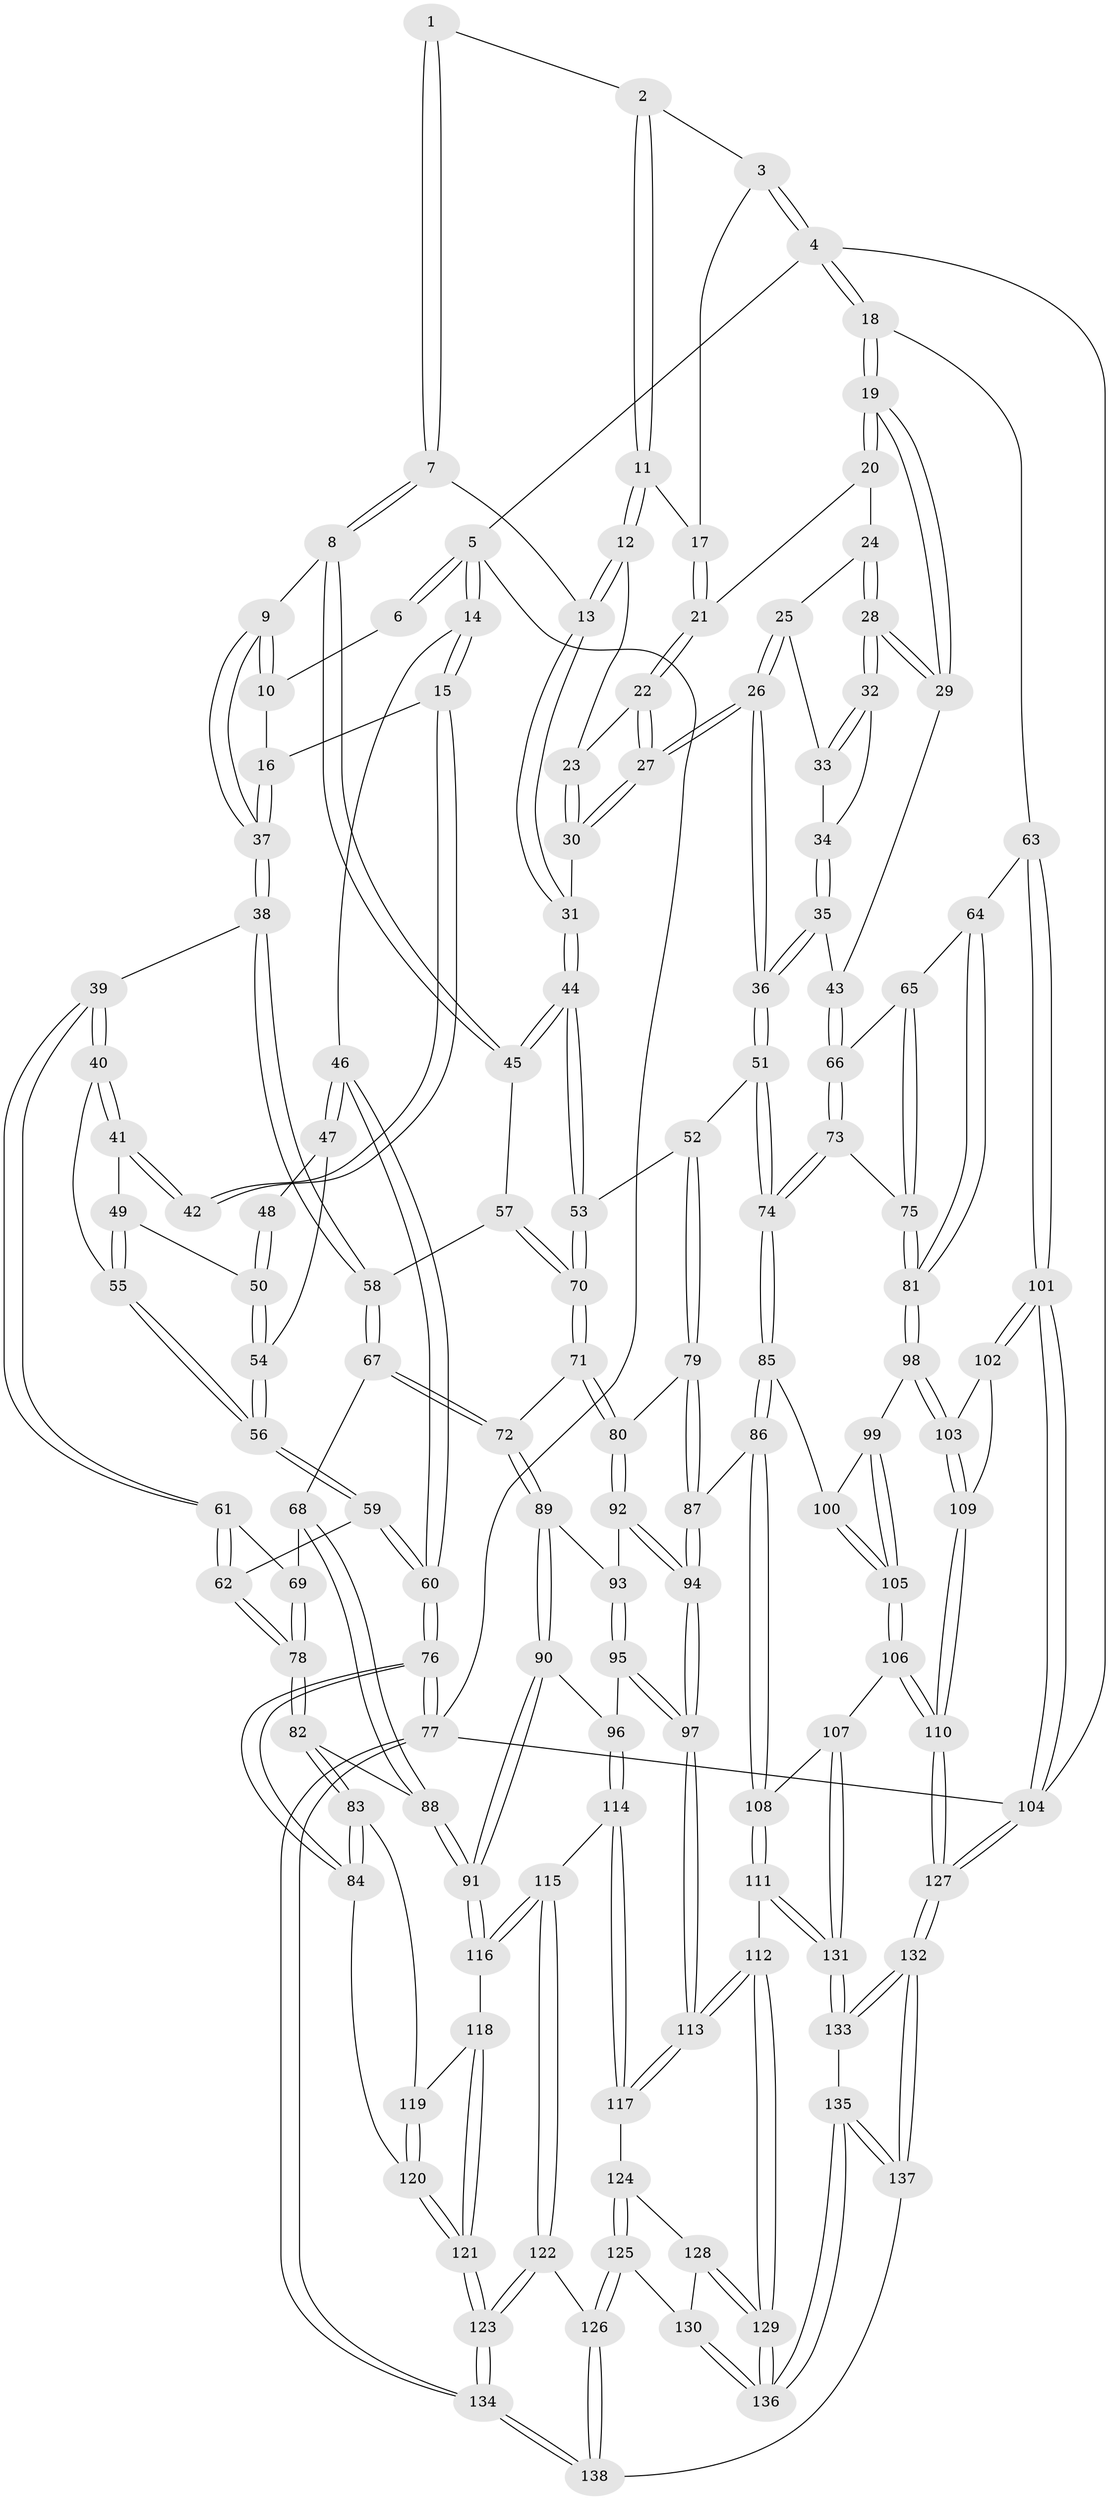 // coarse degree distribution, {4: 0.39285714285714285, 5: 0.3333333333333333, 6: 0.11904761904761904, 3: 0.13095238095238096, 2: 0.011904761904761904, 7: 0.011904761904761904}
// Generated by graph-tools (version 1.1) at 2025/24/03/03/25 07:24:37]
// undirected, 138 vertices, 342 edges
graph export_dot {
graph [start="1"]
  node [color=gray90,style=filled];
  1 [pos="+0.4132813759705536+0"];
  2 [pos="+0.5281738446144794+0"];
  3 [pos="+0.8480664989159523+0"];
  4 [pos="+1+0"];
  5 [pos="+0+0"];
  6 [pos="+0.3828719545156901+0"];
  7 [pos="+0.45507003264099644+0.16761198026971927"];
  8 [pos="+0.4251658486262364+0.19377657473380414"];
  9 [pos="+0.37851151115705994+0.20903572812307114"];
  10 [pos="+0.27166894775662903+0.02819191246380505"];
  11 [pos="+0.6030072044626557+0.11499268461685225"];
  12 [pos="+0.5914101536563838+0.1302871822722349"];
  13 [pos="+0.4860638710644581+0.17022449502365303"];
  14 [pos="+0+0"];
  15 [pos="+0.13843304073528673+0.14231550492330258"];
  16 [pos="+0.1449869803511279+0.1431842768102645"];
  17 [pos="+0.7950172673077147+0.01409218274679889"];
  18 [pos="+1+0.25333386467104085"];
  19 [pos="+1+0.2559109317603459"];
  20 [pos="+0.8101771941297021+0.07165240419816968"];
  21 [pos="+0.8045599124840178+0.0620561430757798"];
  22 [pos="+0.6932571121559934+0.20994808241274843"];
  23 [pos="+0.6659008037905155+0.19826665942105862"];
  24 [pos="+0.8197265500569401+0.1279390942277385"];
  25 [pos="+0.8107110891663439+0.21906594085635744"];
  26 [pos="+0.7327259719867028+0.30906695440476745"];
  27 [pos="+0.7188411997100727+0.29047304726310114"];
  28 [pos="+0.9478732436851387+0.2686450405159198"];
  29 [pos="+0.9969622196368496+0.2898069489737766"];
  30 [pos="+0.5837270739092687+0.2649343816514684"];
  31 [pos="+0.5803726113293568+0.2653524304360914"];
  32 [pos="+0.8852245819938765+0.25994001676154355"];
  33 [pos="+0.8188846794972426+0.22421567011540283"];
  34 [pos="+0.8403311428267353+0.28456211360642125"];
  35 [pos="+0.7488959734857185+0.358604688631319"];
  36 [pos="+0.7413014884425109+0.3592026780304356"];
  37 [pos="+0.30477579205431365+0.2522467569645552"];
  38 [pos="+0.2867761452220498+0.33241247738721014"];
  39 [pos="+0.18556377648514966+0.3706002974014399"];
  40 [pos="+0.17111758643783614+0.3630864559062336"];
  41 [pos="+0.10594394555339295+0.269411092247958"];
  42 [pos="+0.104527903450359+0.260927039677839"];
  43 [pos="+0.899274252924014+0.36863107161045305"];
  44 [pos="+0.5747648484656354+0.3915129708522565"];
  45 [pos="+0.47972777076297707+0.32962306632773114"];
  46 [pos="+0+0.064374131277812"];
  47 [pos="+0+0.26503367965028296"];
  48 [pos="+0.04656790816191738+0.2786321034757989"];
  49 [pos="+0.07832887565951366+0.31790878931502686"];
  50 [pos="+0.04740101448676007+0.3114028013441924"];
  51 [pos="+0.6930868388357087+0.4401462261545265"];
  52 [pos="+0.6284638347713949+0.4325628153207763"];
  53 [pos="+0.5882889102978613+0.415989809119009"];
  54 [pos="+0.030092707088159896+0.3267944507230207"];
  55 [pos="+0.07883767109576793+0.36147232329919976"];
  56 [pos="+0.026970447071500696+0.39374212272325726"];
  57 [pos="+0.41224728403746475+0.40676471536094877"];
  58 [pos="+0.30019727158567394+0.35710149961711063"];
  59 [pos="+0+0.43931309255499773"];
  60 [pos="+0+0.44697861779271586"];
  61 [pos="+0.1569996049392086+0.43588076828232125"];
  62 [pos="+0.08334513450540668+0.4912168549804527"];
  63 [pos="+1+0.4298875407828768"];
  64 [pos="+0.9848306493266213+0.4933251466881687"];
  65 [pos="+0.9225694163809278+0.4678051929241993"];
  66 [pos="+0.9026289925689752+0.43788477938710124"];
  67 [pos="+0.29695715079483975+0.47160958057153857"];
  68 [pos="+0.25849556025630616+0.524914014786618"];
  69 [pos="+0.2191094685492446+0.4944450347552165"];
  70 [pos="+0.4591849259798339+0.4769813717772498"];
  71 [pos="+0.4423785284845546+0.5189613769159962"];
  72 [pos="+0.42721134224436574+0.5261265234276522"];
  73 [pos="+0.7357957828451049+0.5235844379808864"];
  74 [pos="+0.7344132347993585+0.523493255026325"];
  75 [pos="+0.858973952850051+0.5590380705427797"];
  76 [pos="+0+0.698128413659336"];
  77 [pos="+0+1"];
  78 [pos="+0.09443874870918129+0.5252140805311392"];
  79 [pos="+0.5512664194143966+0.5659075629360601"];
  80 [pos="+0.5010083505068583+0.5771957452481924"];
  81 [pos="+0.9201481859922335+0.6117945938841898"];
  82 [pos="+0.1154199344627827+0.6018046160558446"];
  83 [pos="+0.015316934325063262+0.6782509806828865"];
  84 [pos="+0+0.6999635837895537"];
  85 [pos="+0.7146456610760028+0.5902768067160082"];
  86 [pos="+0.6800158680795058+0.6282101361749912"];
  87 [pos="+0.6406824715953245+0.6311915359493673"];
  88 [pos="+0.24070958234010514+0.629053060676078"];
  89 [pos="+0.3916986113197342+0.5755570269870617"];
  90 [pos="+0.34746263997872595+0.6105206127379236"];
  91 [pos="+0.2450214294243023+0.6340257171166654"];
  92 [pos="+0.5010825497488541+0.5845237078996957"];
  93 [pos="+0.44216766306606514+0.6367343578355388"];
  94 [pos="+0.5287179179285014+0.6895330761681601"];
  95 [pos="+0.44264260945901585+0.682814414276828"];
  96 [pos="+0.42376588209876653+0.6877131614902974"];
  97 [pos="+0.5227619166116796+0.700733882163393"];
  98 [pos="+0.9292079736210149+0.6346480952786451"];
  99 [pos="+0.9233957983460205+0.6382281356515291"];
  100 [pos="+0.7909877530037841+0.661764168700421"];
  101 [pos="+1+0.6666711340338078"];
  102 [pos="+1+0.668863942292452"];
  103 [pos="+0.9376704208400117+0.6399360289658236"];
  104 [pos="+1+1"];
  105 [pos="+0.8189323818400329+0.7582565496400159"];
  106 [pos="+0.8137241233536952+0.7922140392403716"];
  107 [pos="+0.7906095107212472+0.8032116496091065"];
  108 [pos="+0.6851452273698089+0.7477487618374227"];
  109 [pos="+0.925231563586603+0.7916680698081368"];
  110 [pos="+0.9109806861716998+0.8192381250002512"];
  111 [pos="+0.5772614301970024+0.8214951938372081"];
  112 [pos="+0.554817582341207+0.824134636361368"];
  113 [pos="+0.5373116365009024+0.7990119034626932"];
  114 [pos="+0.3637445223269479+0.7671674259068995"];
  115 [pos="+0.2730233410268212+0.7337303136933521"];
  116 [pos="+0.2548058749155312+0.7076566547393688"];
  117 [pos="+0.3710671461568152+0.7764171708610595"];
  118 [pos="+0.206164305084572+0.7356557971911687"];
  119 [pos="+0.13340444302750068+0.7509958376582887"];
  120 [pos="+0.09878291704491256+0.8578967511856942"];
  121 [pos="+0.11376099998467155+0.8917884718062776"];
  122 [pos="+0.23524102157444884+0.8963433314230439"];
  123 [pos="+0.11881963684087252+0.9157417279403378"];
  124 [pos="+0.37193628427477976+0.8140132723704023"];
  125 [pos="+0.3442192487591939+0.9050018612884847"];
  126 [pos="+0.3070854338049332+0.9396655338923269"];
  127 [pos="+1+1"];
  128 [pos="+0.41020112420011845+0.8441674677199221"];
  129 [pos="+0.5507588531286546+0.8336664077775606"];
  130 [pos="+0.44588040342759977+0.9010051174703212"];
  131 [pos="+0.7435060239260627+0.930280731121024"];
  132 [pos="+0.8893906590010149+1"];
  133 [pos="+0.7512901158664562+0.9833173913775505"];
  134 [pos="+0+1"];
  135 [pos="+0.5209126507988254+0.9280397282744324"];
  136 [pos="+0.5202510469119509+0.9196265545288194"];
  137 [pos="+0.4585053106994706+1"];
  138 [pos="+0.38977537471464646+1"];
  1 -- 2;
  1 -- 7;
  1 -- 7;
  2 -- 3;
  2 -- 11;
  2 -- 11;
  3 -- 4;
  3 -- 4;
  3 -- 17;
  4 -- 5;
  4 -- 18;
  4 -- 18;
  4 -- 104;
  5 -- 6;
  5 -- 6;
  5 -- 14;
  5 -- 14;
  5 -- 77;
  6 -- 10;
  7 -- 8;
  7 -- 8;
  7 -- 13;
  8 -- 9;
  8 -- 45;
  8 -- 45;
  9 -- 10;
  9 -- 10;
  9 -- 37;
  9 -- 37;
  10 -- 16;
  11 -- 12;
  11 -- 12;
  11 -- 17;
  12 -- 13;
  12 -- 13;
  12 -- 23;
  13 -- 31;
  13 -- 31;
  14 -- 15;
  14 -- 15;
  14 -- 46;
  15 -- 16;
  15 -- 42;
  15 -- 42;
  16 -- 37;
  16 -- 37;
  17 -- 21;
  17 -- 21;
  18 -- 19;
  18 -- 19;
  18 -- 63;
  19 -- 20;
  19 -- 20;
  19 -- 29;
  19 -- 29;
  20 -- 21;
  20 -- 24;
  21 -- 22;
  21 -- 22;
  22 -- 23;
  22 -- 27;
  22 -- 27;
  23 -- 30;
  23 -- 30;
  24 -- 25;
  24 -- 28;
  24 -- 28;
  25 -- 26;
  25 -- 26;
  25 -- 33;
  26 -- 27;
  26 -- 27;
  26 -- 36;
  26 -- 36;
  27 -- 30;
  27 -- 30;
  28 -- 29;
  28 -- 29;
  28 -- 32;
  28 -- 32;
  29 -- 43;
  30 -- 31;
  31 -- 44;
  31 -- 44;
  32 -- 33;
  32 -- 33;
  32 -- 34;
  33 -- 34;
  34 -- 35;
  34 -- 35;
  35 -- 36;
  35 -- 36;
  35 -- 43;
  36 -- 51;
  36 -- 51;
  37 -- 38;
  37 -- 38;
  38 -- 39;
  38 -- 58;
  38 -- 58;
  39 -- 40;
  39 -- 40;
  39 -- 61;
  39 -- 61;
  40 -- 41;
  40 -- 41;
  40 -- 55;
  41 -- 42;
  41 -- 42;
  41 -- 49;
  43 -- 66;
  43 -- 66;
  44 -- 45;
  44 -- 45;
  44 -- 53;
  44 -- 53;
  45 -- 57;
  46 -- 47;
  46 -- 47;
  46 -- 60;
  46 -- 60;
  47 -- 48;
  47 -- 54;
  48 -- 50;
  48 -- 50;
  49 -- 50;
  49 -- 55;
  49 -- 55;
  50 -- 54;
  50 -- 54;
  51 -- 52;
  51 -- 74;
  51 -- 74;
  52 -- 53;
  52 -- 79;
  52 -- 79;
  53 -- 70;
  53 -- 70;
  54 -- 56;
  54 -- 56;
  55 -- 56;
  55 -- 56;
  56 -- 59;
  56 -- 59;
  57 -- 58;
  57 -- 70;
  57 -- 70;
  58 -- 67;
  58 -- 67;
  59 -- 60;
  59 -- 60;
  59 -- 62;
  60 -- 76;
  60 -- 76;
  61 -- 62;
  61 -- 62;
  61 -- 69;
  62 -- 78;
  62 -- 78;
  63 -- 64;
  63 -- 101;
  63 -- 101;
  64 -- 65;
  64 -- 81;
  64 -- 81;
  65 -- 66;
  65 -- 75;
  65 -- 75;
  66 -- 73;
  66 -- 73;
  67 -- 68;
  67 -- 72;
  67 -- 72;
  68 -- 69;
  68 -- 88;
  68 -- 88;
  69 -- 78;
  69 -- 78;
  70 -- 71;
  70 -- 71;
  71 -- 72;
  71 -- 80;
  71 -- 80;
  72 -- 89;
  72 -- 89;
  73 -- 74;
  73 -- 74;
  73 -- 75;
  74 -- 85;
  74 -- 85;
  75 -- 81;
  75 -- 81;
  76 -- 77;
  76 -- 77;
  76 -- 84;
  76 -- 84;
  77 -- 134;
  77 -- 134;
  77 -- 104;
  78 -- 82;
  78 -- 82;
  79 -- 80;
  79 -- 87;
  79 -- 87;
  80 -- 92;
  80 -- 92;
  81 -- 98;
  81 -- 98;
  82 -- 83;
  82 -- 83;
  82 -- 88;
  83 -- 84;
  83 -- 84;
  83 -- 119;
  84 -- 120;
  85 -- 86;
  85 -- 86;
  85 -- 100;
  86 -- 87;
  86 -- 108;
  86 -- 108;
  87 -- 94;
  87 -- 94;
  88 -- 91;
  88 -- 91;
  89 -- 90;
  89 -- 90;
  89 -- 93;
  90 -- 91;
  90 -- 91;
  90 -- 96;
  91 -- 116;
  91 -- 116;
  92 -- 93;
  92 -- 94;
  92 -- 94;
  93 -- 95;
  93 -- 95;
  94 -- 97;
  94 -- 97;
  95 -- 96;
  95 -- 97;
  95 -- 97;
  96 -- 114;
  96 -- 114;
  97 -- 113;
  97 -- 113;
  98 -- 99;
  98 -- 103;
  98 -- 103;
  99 -- 100;
  99 -- 105;
  99 -- 105;
  100 -- 105;
  100 -- 105;
  101 -- 102;
  101 -- 102;
  101 -- 104;
  101 -- 104;
  102 -- 103;
  102 -- 109;
  103 -- 109;
  103 -- 109;
  104 -- 127;
  104 -- 127;
  105 -- 106;
  105 -- 106;
  106 -- 107;
  106 -- 110;
  106 -- 110;
  107 -- 108;
  107 -- 131;
  107 -- 131;
  108 -- 111;
  108 -- 111;
  109 -- 110;
  109 -- 110;
  110 -- 127;
  110 -- 127;
  111 -- 112;
  111 -- 131;
  111 -- 131;
  112 -- 113;
  112 -- 113;
  112 -- 129;
  112 -- 129;
  113 -- 117;
  113 -- 117;
  114 -- 115;
  114 -- 117;
  114 -- 117;
  115 -- 116;
  115 -- 116;
  115 -- 122;
  115 -- 122;
  116 -- 118;
  117 -- 124;
  118 -- 119;
  118 -- 121;
  118 -- 121;
  119 -- 120;
  119 -- 120;
  120 -- 121;
  120 -- 121;
  121 -- 123;
  121 -- 123;
  122 -- 123;
  122 -- 123;
  122 -- 126;
  123 -- 134;
  123 -- 134;
  124 -- 125;
  124 -- 125;
  124 -- 128;
  125 -- 126;
  125 -- 126;
  125 -- 130;
  126 -- 138;
  126 -- 138;
  127 -- 132;
  127 -- 132;
  128 -- 129;
  128 -- 129;
  128 -- 130;
  129 -- 136;
  129 -- 136;
  130 -- 136;
  130 -- 136;
  131 -- 133;
  131 -- 133;
  132 -- 133;
  132 -- 133;
  132 -- 137;
  132 -- 137;
  133 -- 135;
  134 -- 138;
  134 -- 138;
  135 -- 136;
  135 -- 136;
  135 -- 137;
  135 -- 137;
  137 -- 138;
}
